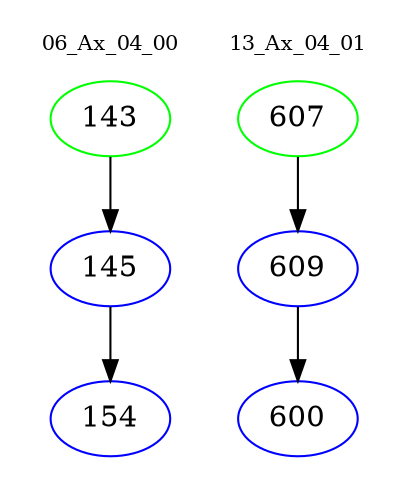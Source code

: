 digraph{
subgraph cluster_0 {
color = white
label = "06_Ax_04_00";
fontsize=10;
T0_143 [label="143", color="green"]
T0_143 -> T0_145 [color="black"]
T0_145 [label="145", color="blue"]
T0_145 -> T0_154 [color="black"]
T0_154 [label="154", color="blue"]
}
subgraph cluster_1 {
color = white
label = "13_Ax_04_01";
fontsize=10;
T1_607 [label="607", color="green"]
T1_607 -> T1_609 [color="black"]
T1_609 [label="609", color="blue"]
T1_609 -> T1_600 [color="black"]
T1_600 [label="600", color="blue"]
}
}
